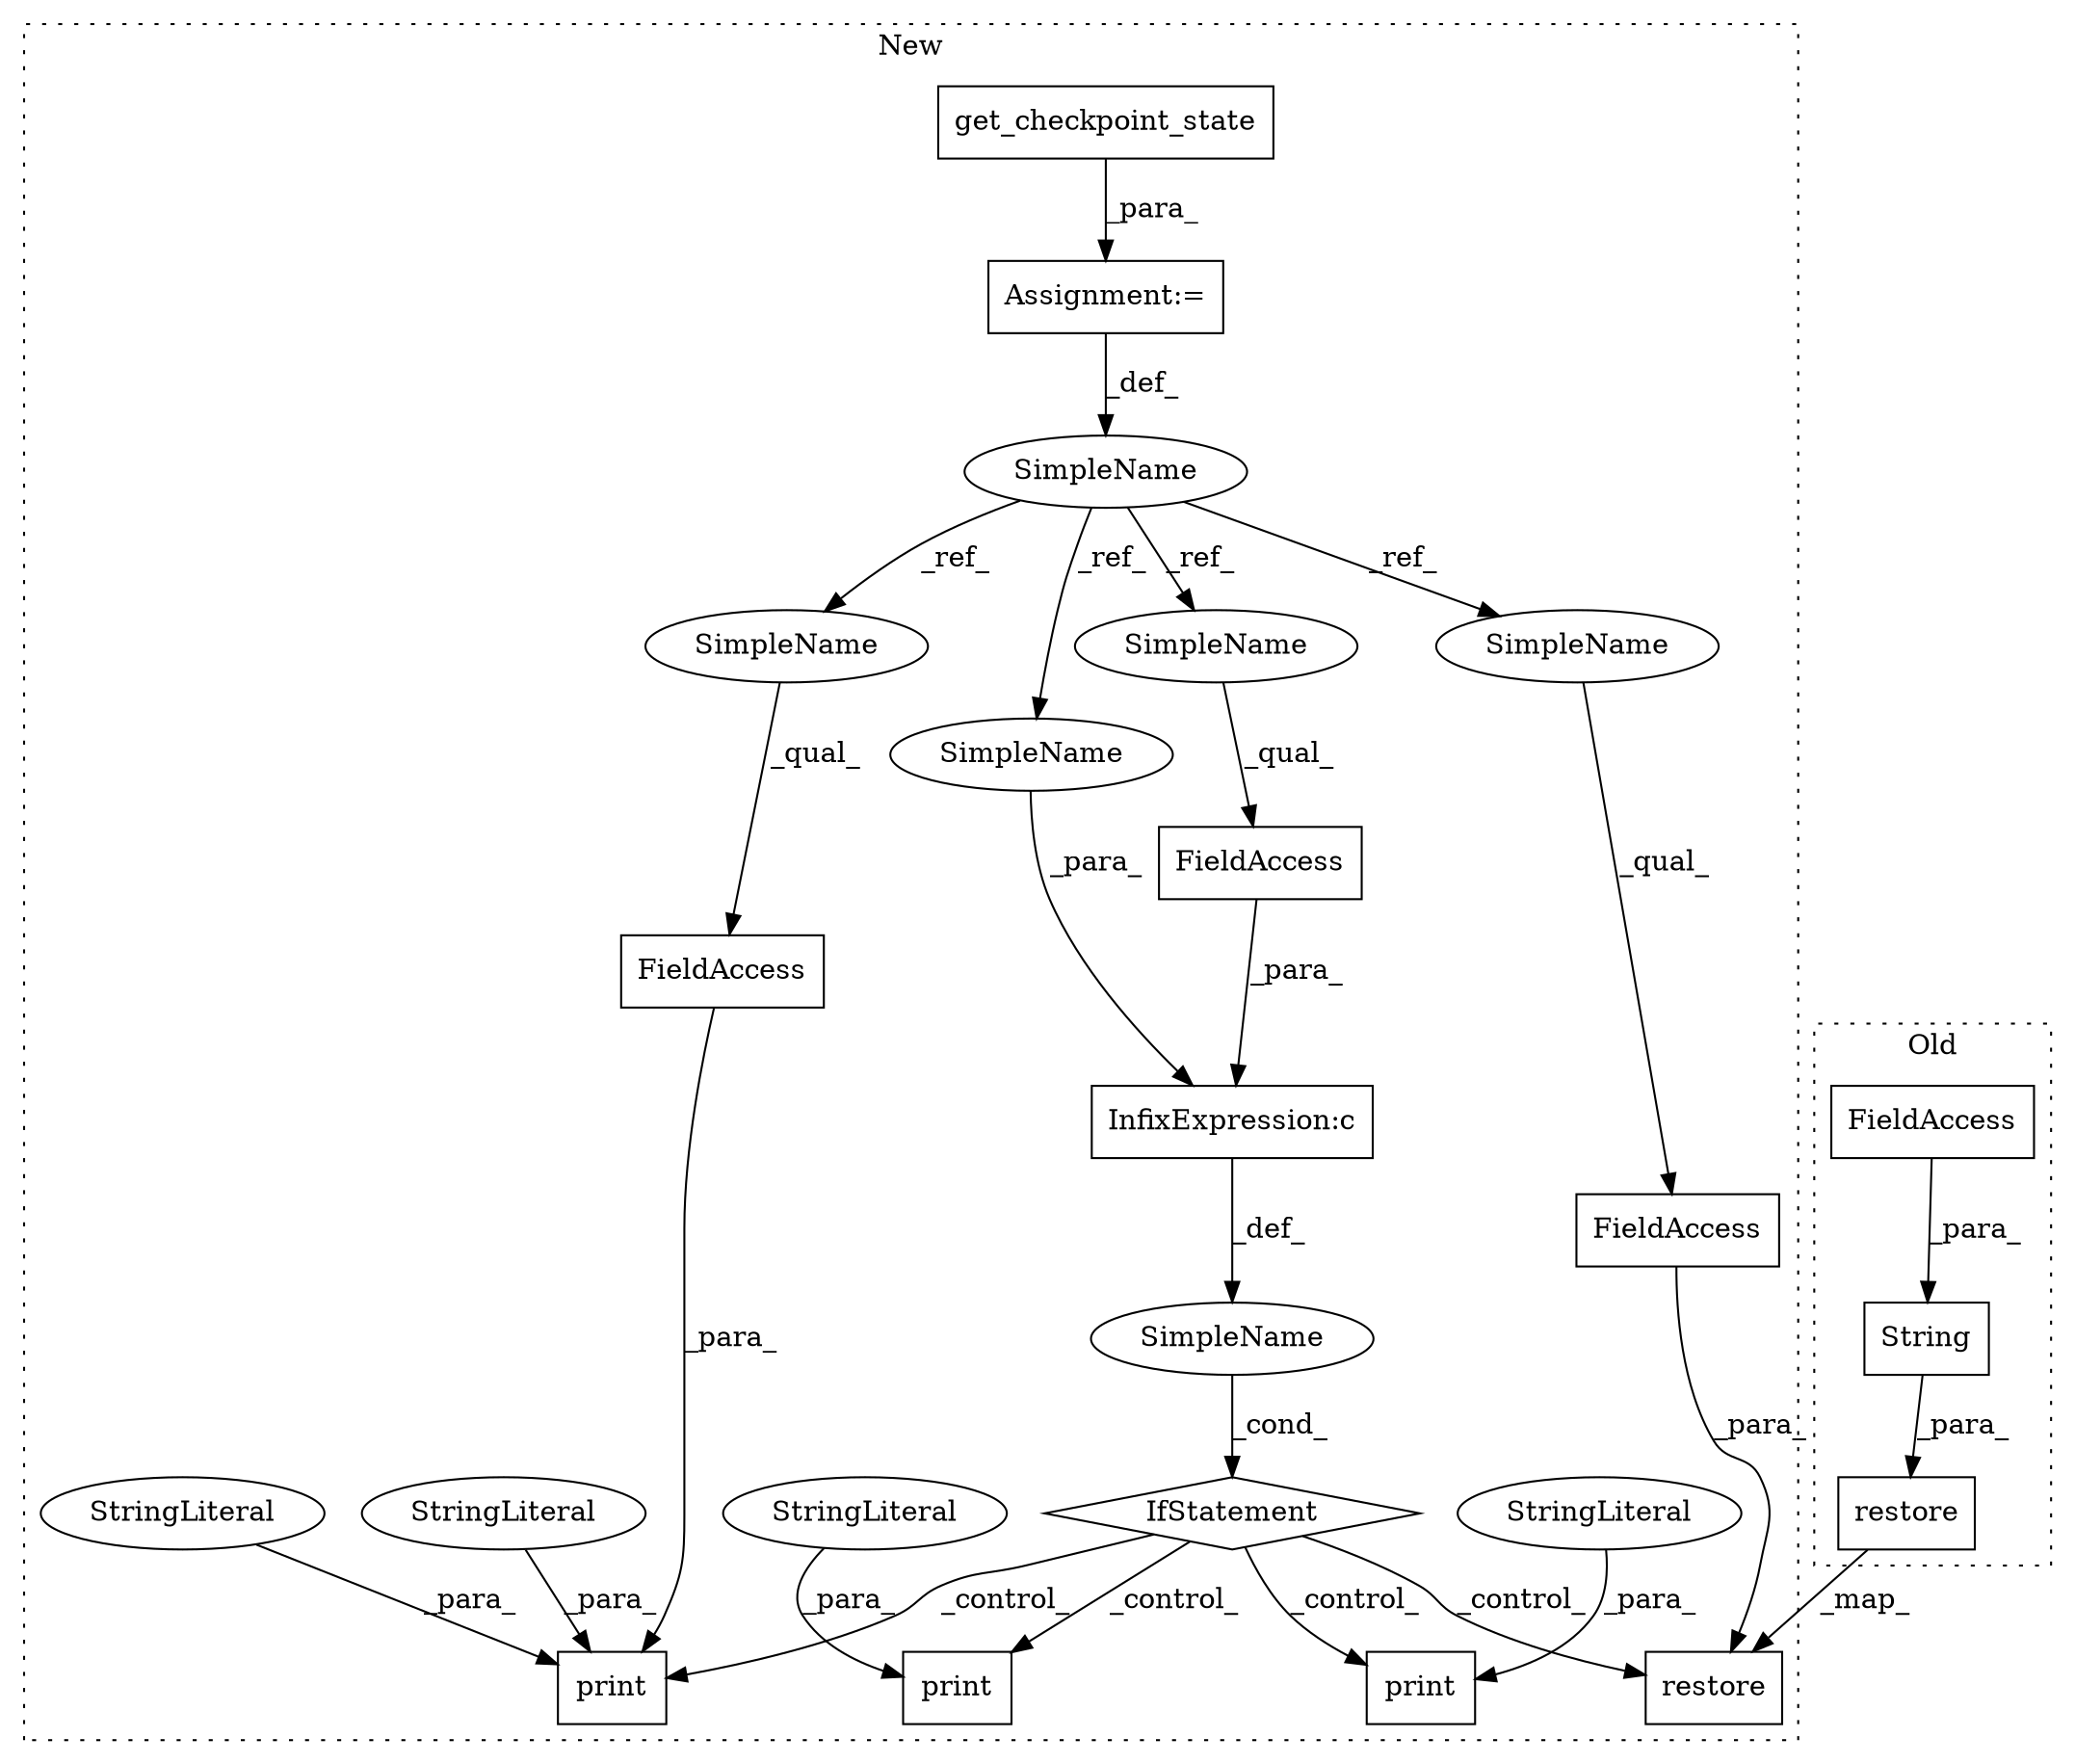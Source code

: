 digraph G {
subgraph cluster0 {
1 [label="restore" a="32" s="5976,6016" l="8,1" shape="box"];
15 [label="String" a="32" s="5995,6015" l="7,1" shape="box"];
16 [label="FieldAccess" a="22" s="6002" l="13" shape="box"];
label = "Old";
style="dotted";
}
subgraph cluster1 {
2 [label="restore" a="32" s="6402,6447" l="8,1" shape="box"];
3 [label="IfStatement" a="25" s="6269,6307" l="4,2" shape="diamond"];
4 [label="SimpleName" a="42" s="" l="" shape="ellipse"];
5 [label="Assignment:=" a="7" s="6235" l="1" shape="box"];
6 [label="print" a="32" s="6317,6387" l="6,1" shape="box"];
7 [label="InfixExpression:c" a="27" s="6277" l="4" shape="box"];
8 [label="print" a="32" s="6456,6480" l="6,1" shape="box"];
9 [label="SimpleName" a="42" s="6231" l="4" shape="ellipse"];
10 [label="FieldAccess" a="22" s="6421" l="26" shape="box"];
11 [label="print" a="32" s="6503,6546" l="6,1" shape="box"];
12 [label="FieldAccess" a="22" s="6356" l="26" shape="box"];
13 [label="FieldAccess" a="22" s="6281" l="26" shape="box"];
14 [label="get_checkpoint_state" a="32" s="6241" l="22" shape="box"];
17 [label="StringLiteral" a="45" s="6323" l="32" shape="ellipse"];
18 [label="StringLiteral" a="45" s="6509" l="37" shape="ellipse"];
19 [label="StringLiteral" a="45" s="6383" l="4" shape="ellipse"];
20 [label="StringLiteral" a="45" s="6462" l="18" shape="ellipse"];
21 [label="SimpleName" a="42" s="6273" l="4" shape="ellipse"];
22 [label="SimpleName" a="42" s="6421" l="4" shape="ellipse"];
23 [label="SimpleName" a="42" s="6356" l="4" shape="ellipse"];
24 [label="SimpleName" a="42" s="6281" l="4" shape="ellipse"];
label = "New";
style="dotted";
}
1 -> 2 [label="_map_"];
3 -> 8 [label="_control_"];
3 -> 11 [label="_control_"];
3 -> 6 [label="_control_"];
3 -> 2 [label="_control_"];
4 -> 3 [label="_cond_"];
5 -> 9 [label="_def_"];
7 -> 4 [label="_def_"];
9 -> 24 [label="_ref_"];
9 -> 22 [label="_ref_"];
9 -> 21 [label="_ref_"];
9 -> 23 [label="_ref_"];
10 -> 2 [label="_para_"];
12 -> 6 [label="_para_"];
13 -> 7 [label="_para_"];
14 -> 5 [label="_para_"];
15 -> 1 [label="_para_"];
16 -> 15 [label="_para_"];
17 -> 6 [label="_para_"];
18 -> 11 [label="_para_"];
19 -> 6 [label="_para_"];
20 -> 8 [label="_para_"];
21 -> 7 [label="_para_"];
22 -> 10 [label="_qual_"];
23 -> 12 [label="_qual_"];
24 -> 13 [label="_qual_"];
}